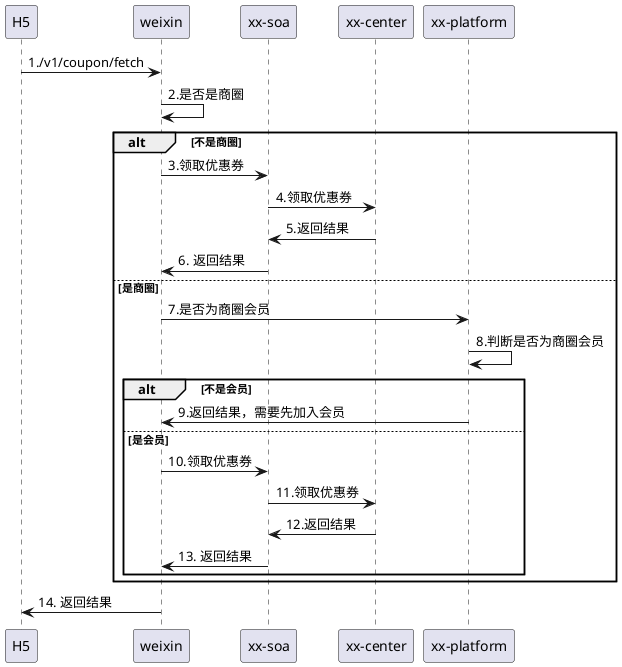 @startuml
H5 -> wx as "weixin": 1./v1/coupon/fetch
wx -> wx : 2.是否是商圈
alt 不是商圈
    wx -> cs as "xx-soa": 3.领取优惠券
    cs -> mc as "xx-center": 4.领取优惠券
    mc -> cs : 5.返回结果
    cs -> wx : 6. 返回结果
else 是商圈
    wx -> ap as "xx-platform": 7.是否为商圈会员
    ap -> ap: 8.判断是否为商圈会员
    alt 不是会员
        ap -> wx : 9.返回结果，需要先加入会员
    else 是会员
       wx -> cs as "xx-soa": 10.领取优惠券
       cs -> mc as "xx-center": 11.领取优惠券
           mc -> cs : 12.返回结果
           cs -> wx : 13. 返回结果
    end
end
wx -> H5 : 14. 返回结果
@enduml
